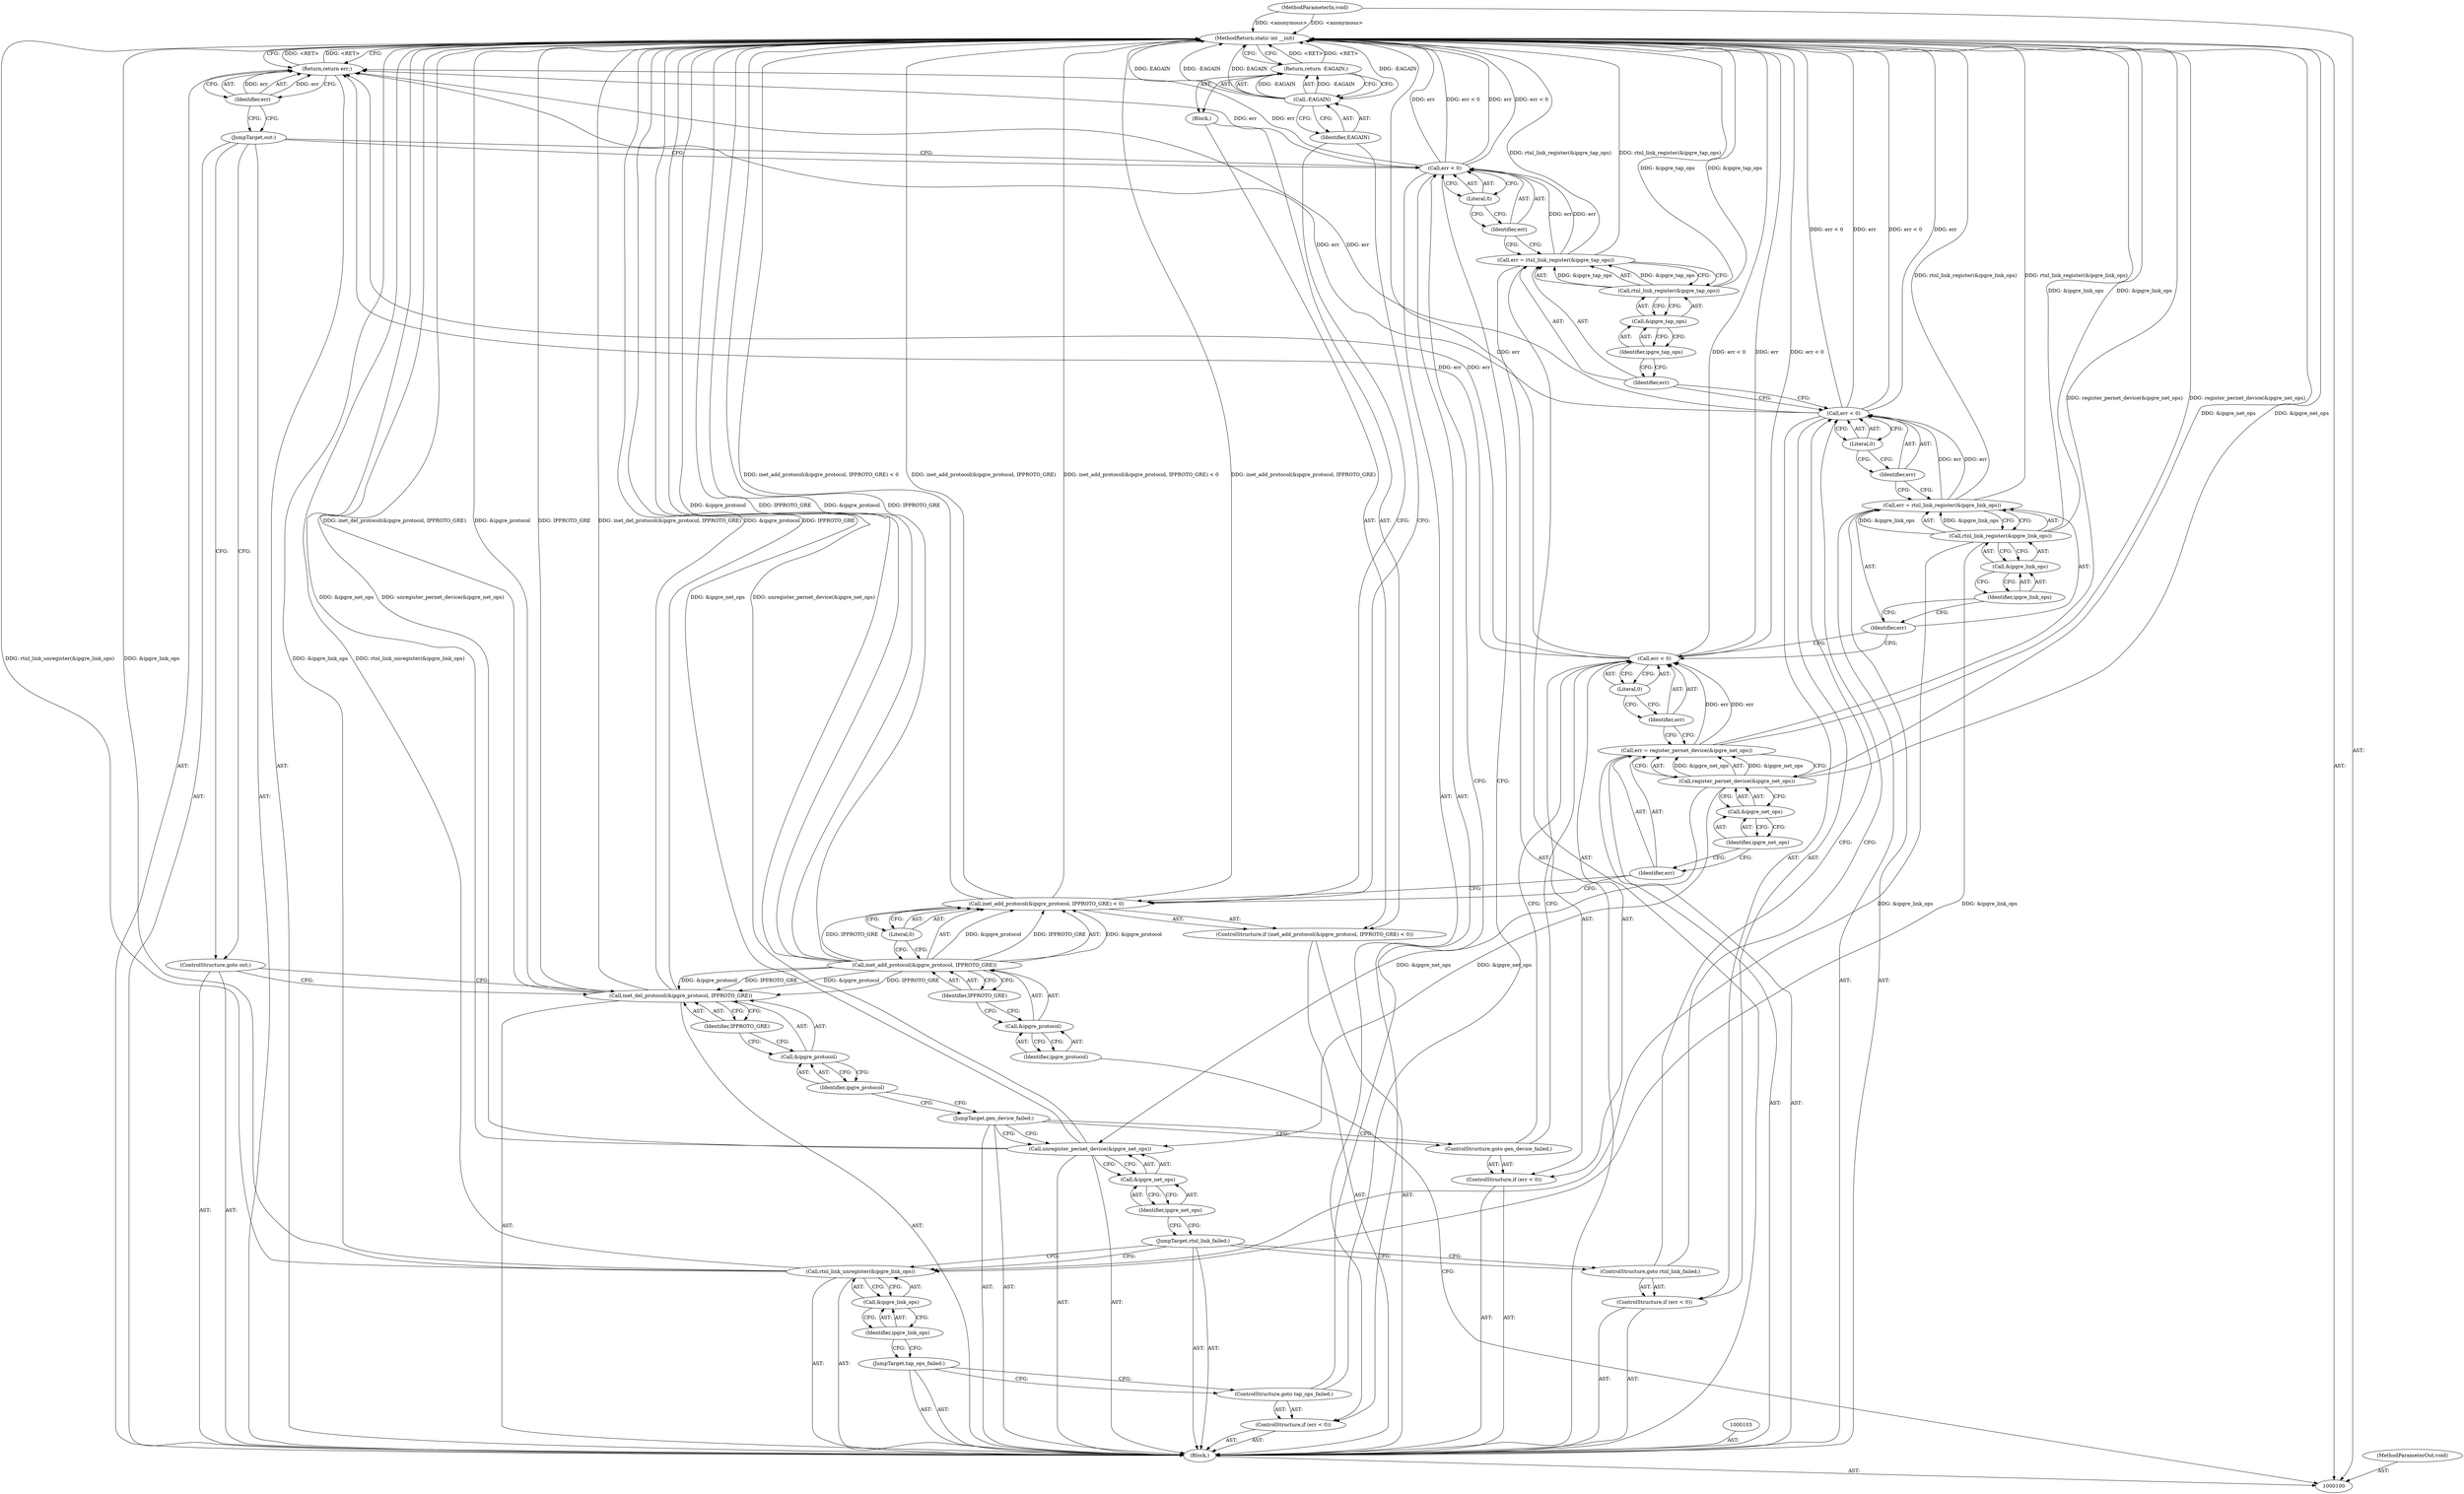 digraph "1_linux_c2892f02712e9516d72841d5c019ed6916329794_0" {
"1000162" [label="(MethodReturn,static int __init)"];
"1000101" [label="(MethodParameterIn,void)"];
"1000212" [label="(MethodParameterOut,void)"];
"1000115" [label="(Call,err = register_pernet_device(&ipgre_net_ops))"];
"1000116" [label="(Identifier,err)"];
"1000118" [label="(Call,&ipgre_net_ops)"];
"1000119" [label="(Identifier,ipgre_net_ops)"];
"1000117" [label="(Call,register_pernet_device(&ipgre_net_ops))"];
"1000123" [label="(Literal,0)"];
"1000120" [label="(ControlStructure,if (err < 0))"];
"1000121" [label="(Call,err < 0)"];
"1000122" [label="(Identifier,err)"];
"1000124" [label="(ControlStructure,goto gen_device_failed;)"];
"1000125" [label="(Call,err = rtnl_link_register(&ipgre_link_ops))"];
"1000126" [label="(Identifier,err)"];
"1000128" [label="(Call,&ipgre_link_ops)"];
"1000129" [label="(Identifier,ipgre_link_ops)"];
"1000127" [label="(Call,rtnl_link_register(&ipgre_link_ops))"];
"1000133" [label="(Literal,0)"];
"1000130" [label="(ControlStructure,if (err < 0))"];
"1000131" [label="(Call,err < 0)"];
"1000132" [label="(Identifier,err)"];
"1000134" [label="(ControlStructure,goto rtnl_link_failed;)"];
"1000135" [label="(Call,err = rtnl_link_register(&ipgre_tap_ops))"];
"1000136" [label="(Identifier,err)"];
"1000138" [label="(Call,&ipgre_tap_ops)"];
"1000139" [label="(Identifier,ipgre_tap_ops)"];
"1000137" [label="(Call,rtnl_link_register(&ipgre_tap_ops))"];
"1000102" [label="(Block,)"];
"1000140" [label="(ControlStructure,if (err < 0))"];
"1000143" [label="(Literal,0)"];
"1000141" [label="(Call,err < 0)"];
"1000142" [label="(Identifier,err)"];
"1000144" [label="(ControlStructure,goto tap_ops_failed;)"];
"1000145" [label="(JumpTarget,out:)"];
"1000146" [label="(Return,return err;)"];
"1000147" [label="(Identifier,err)"];
"1000148" [label="(JumpTarget,tap_ops_failed:)"];
"1000149" [label="(Call,rtnl_link_unregister(&ipgre_link_ops))"];
"1000150" [label="(Call,&ipgre_link_ops)"];
"1000151" [label="(Identifier,ipgre_link_ops)"];
"1000152" [label="(JumpTarget,rtnl_link_failed:)"];
"1000153" [label="(Call,unregister_pernet_device(&ipgre_net_ops))"];
"1000154" [label="(Call,&ipgre_net_ops)"];
"1000155" [label="(Identifier,ipgre_net_ops)"];
"1000156" [label="(JumpTarget,gen_device_failed:)"];
"1000157" [label="(Call,inet_del_protocol(&ipgre_protocol, IPPROTO_GRE))"];
"1000158" [label="(Call,&ipgre_protocol)"];
"1000159" [label="(Identifier,ipgre_protocol)"];
"1000160" [label="(Identifier,IPPROTO_GRE)"];
"1000161" [label="(ControlStructure,goto out;)"];
"1000104" [label="(ControlStructure,if (inet_add_protocol(&ipgre_protocol, IPPROTO_GRE) < 0))"];
"1000107" [label="(Call,&ipgre_protocol)"];
"1000108" [label="(Identifier,ipgre_protocol)"];
"1000109" [label="(Identifier,IPPROTO_GRE)"];
"1000105" [label="(Call,inet_add_protocol(&ipgre_protocol, IPPROTO_GRE) < 0)"];
"1000106" [label="(Call,inet_add_protocol(&ipgre_protocol, IPPROTO_GRE))"];
"1000110" [label="(Literal,0)"];
"1000111" [label="(Block,)"];
"1000114" [label="(Identifier,EAGAIN)"];
"1000112" [label="(Return,return -EAGAIN;)"];
"1000113" [label="(Call,-EAGAIN)"];
"1000162" -> "1000100"  [label="AST: "];
"1000162" -> "1000112"  [label="CFG: "];
"1000162" -> "1000146"  [label="CFG: "];
"1000115" -> "1000162"  [label="DDG: register_pernet_device(&ipgre_net_ops)"];
"1000141" -> "1000162"  [label="DDG: err"];
"1000141" -> "1000162"  [label="DDG: err < 0"];
"1000106" -> "1000162"  [label="DDG: &ipgre_protocol"];
"1000106" -> "1000162"  [label="DDG: IPPROTO_GRE"];
"1000157" -> "1000162"  [label="DDG: inet_del_protocol(&ipgre_protocol, IPPROTO_GRE)"];
"1000157" -> "1000162"  [label="DDG: &ipgre_protocol"];
"1000157" -> "1000162"  [label="DDG: IPPROTO_GRE"];
"1000105" -> "1000162"  [label="DDG: inet_add_protocol(&ipgre_protocol, IPPROTO_GRE) < 0"];
"1000105" -> "1000162"  [label="DDG: inet_add_protocol(&ipgre_protocol, IPPROTO_GRE)"];
"1000149" -> "1000162"  [label="DDG: rtnl_link_unregister(&ipgre_link_ops)"];
"1000149" -> "1000162"  [label="DDG: &ipgre_link_ops"];
"1000117" -> "1000162"  [label="DDG: &ipgre_net_ops"];
"1000153" -> "1000162"  [label="DDG: &ipgre_net_ops"];
"1000153" -> "1000162"  [label="DDG: unregister_pernet_device(&ipgre_net_ops)"];
"1000121" -> "1000162"  [label="DDG: err"];
"1000121" -> "1000162"  [label="DDG: err < 0"];
"1000131" -> "1000162"  [label="DDG: err < 0"];
"1000131" -> "1000162"  [label="DDG: err"];
"1000113" -> "1000162"  [label="DDG: EAGAIN"];
"1000113" -> "1000162"  [label="DDG: -EAGAIN"];
"1000125" -> "1000162"  [label="DDG: rtnl_link_register(&ipgre_link_ops)"];
"1000101" -> "1000162"  [label="DDG: <anonymous>"];
"1000127" -> "1000162"  [label="DDG: &ipgre_link_ops"];
"1000137" -> "1000162"  [label="DDG: &ipgre_tap_ops"];
"1000135" -> "1000162"  [label="DDG: rtnl_link_register(&ipgre_tap_ops)"];
"1000146" -> "1000162"  [label="DDG: <RET>"];
"1000112" -> "1000162"  [label="DDG: <RET>"];
"1000101" -> "1000100"  [label="AST: "];
"1000101" -> "1000162"  [label="DDG: <anonymous>"];
"1000212" -> "1000100"  [label="AST: "];
"1000115" -> "1000102"  [label="AST: "];
"1000115" -> "1000117"  [label="CFG: "];
"1000116" -> "1000115"  [label="AST: "];
"1000117" -> "1000115"  [label="AST: "];
"1000122" -> "1000115"  [label="CFG: "];
"1000115" -> "1000162"  [label="DDG: register_pernet_device(&ipgre_net_ops)"];
"1000117" -> "1000115"  [label="DDG: &ipgre_net_ops"];
"1000115" -> "1000121"  [label="DDG: err"];
"1000116" -> "1000115"  [label="AST: "];
"1000116" -> "1000105"  [label="CFG: "];
"1000119" -> "1000116"  [label="CFG: "];
"1000118" -> "1000117"  [label="AST: "];
"1000118" -> "1000119"  [label="CFG: "];
"1000119" -> "1000118"  [label="AST: "];
"1000117" -> "1000118"  [label="CFG: "];
"1000119" -> "1000118"  [label="AST: "];
"1000119" -> "1000116"  [label="CFG: "];
"1000118" -> "1000119"  [label="CFG: "];
"1000117" -> "1000115"  [label="AST: "];
"1000117" -> "1000118"  [label="CFG: "];
"1000118" -> "1000117"  [label="AST: "];
"1000115" -> "1000117"  [label="CFG: "];
"1000117" -> "1000162"  [label="DDG: &ipgre_net_ops"];
"1000117" -> "1000115"  [label="DDG: &ipgre_net_ops"];
"1000117" -> "1000153"  [label="DDG: &ipgre_net_ops"];
"1000123" -> "1000121"  [label="AST: "];
"1000123" -> "1000122"  [label="CFG: "];
"1000121" -> "1000123"  [label="CFG: "];
"1000120" -> "1000102"  [label="AST: "];
"1000121" -> "1000120"  [label="AST: "];
"1000124" -> "1000120"  [label="AST: "];
"1000121" -> "1000120"  [label="AST: "];
"1000121" -> "1000123"  [label="CFG: "];
"1000122" -> "1000121"  [label="AST: "];
"1000123" -> "1000121"  [label="AST: "];
"1000124" -> "1000121"  [label="CFG: "];
"1000126" -> "1000121"  [label="CFG: "];
"1000121" -> "1000162"  [label="DDG: err"];
"1000121" -> "1000162"  [label="DDG: err < 0"];
"1000115" -> "1000121"  [label="DDG: err"];
"1000121" -> "1000146"  [label="DDG: err"];
"1000122" -> "1000121"  [label="AST: "];
"1000122" -> "1000115"  [label="CFG: "];
"1000123" -> "1000122"  [label="CFG: "];
"1000124" -> "1000120"  [label="AST: "];
"1000124" -> "1000121"  [label="CFG: "];
"1000156" -> "1000124"  [label="CFG: "];
"1000125" -> "1000102"  [label="AST: "];
"1000125" -> "1000127"  [label="CFG: "];
"1000126" -> "1000125"  [label="AST: "];
"1000127" -> "1000125"  [label="AST: "];
"1000132" -> "1000125"  [label="CFG: "];
"1000125" -> "1000162"  [label="DDG: rtnl_link_register(&ipgre_link_ops)"];
"1000127" -> "1000125"  [label="DDG: &ipgre_link_ops"];
"1000125" -> "1000131"  [label="DDG: err"];
"1000126" -> "1000125"  [label="AST: "];
"1000126" -> "1000121"  [label="CFG: "];
"1000129" -> "1000126"  [label="CFG: "];
"1000128" -> "1000127"  [label="AST: "];
"1000128" -> "1000129"  [label="CFG: "];
"1000129" -> "1000128"  [label="AST: "];
"1000127" -> "1000128"  [label="CFG: "];
"1000129" -> "1000128"  [label="AST: "];
"1000129" -> "1000126"  [label="CFG: "];
"1000128" -> "1000129"  [label="CFG: "];
"1000127" -> "1000125"  [label="AST: "];
"1000127" -> "1000128"  [label="CFG: "];
"1000128" -> "1000127"  [label="AST: "];
"1000125" -> "1000127"  [label="CFG: "];
"1000127" -> "1000162"  [label="DDG: &ipgre_link_ops"];
"1000127" -> "1000125"  [label="DDG: &ipgre_link_ops"];
"1000127" -> "1000149"  [label="DDG: &ipgre_link_ops"];
"1000133" -> "1000131"  [label="AST: "];
"1000133" -> "1000132"  [label="CFG: "];
"1000131" -> "1000133"  [label="CFG: "];
"1000130" -> "1000102"  [label="AST: "];
"1000131" -> "1000130"  [label="AST: "];
"1000134" -> "1000130"  [label="AST: "];
"1000131" -> "1000130"  [label="AST: "];
"1000131" -> "1000133"  [label="CFG: "];
"1000132" -> "1000131"  [label="AST: "];
"1000133" -> "1000131"  [label="AST: "];
"1000134" -> "1000131"  [label="CFG: "];
"1000136" -> "1000131"  [label="CFG: "];
"1000131" -> "1000162"  [label="DDG: err < 0"];
"1000131" -> "1000162"  [label="DDG: err"];
"1000125" -> "1000131"  [label="DDG: err"];
"1000131" -> "1000146"  [label="DDG: err"];
"1000132" -> "1000131"  [label="AST: "];
"1000132" -> "1000125"  [label="CFG: "];
"1000133" -> "1000132"  [label="CFG: "];
"1000134" -> "1000130"  [label="AST: "];
"1000134" -> "1000131"  [label="CFG: "];
"1000152" -> "1000134"  [label="CFG: "];
"1000135" -> "1000102"  [label="AST: "];
"1000135" -> "1000137"  [label="CFG: "];
"1000136" -> "1000135"  [label="AST: "];
"1000137" -> "1000135"  [label="AST: "];
"1000142" -> "1000135"  [label="CFG: "];
"1000135" -> "1000162"  [label="DDG: rtnl_link_register(&ipgre_tap_ops)"];
"1000137" -> "1000135"  [label="DDG: &ipgre_tap_ops"];
"1000135" -> "1000141"  [label="DDG: err"];
"1000136" -> "1000135"  [label="AST: "];
"1000136" -> "1000131"  [label="CFG: "];
"1000139" -> "1000136"  [label="CFG: "];
"1000138" -> "1000137"  [label="AST: "];
"1000138" -> "1000139"  [label="CFG: "];
"1000139" -> "1000138"  [label="AST: "];
"1000137" -> "1000138"  [label="CFG: "];
"1000139" -> "1000138"  [label="AST: "];
"1000139" -> "1000136"  [label="CFG: "];
"1000138" -> "1000139"  [label="CFG: "];
"1000137" -> "1000135"  [label="AST: "];
"1000137" -> "1000138"  [label="CFG: "];
"1000138" -> "1000137"  [label="AST: "];
"1000135" -> "1000137"  [label="CFG: "];
"1000137" -> "1000162"  [label="DDG: &ipgre_tap_ops"];
"1000137" -> "1000135"  [label="DDG: &ipgre_tap_ops"];
"1000102" -> "1000100"  [label="AST: "];
"1000103" -> "1000102"  [label="AST: "];
"1000104" -> "1000102"  [label="AST: "];
"1000115" -> "1000102"  [label="AST: "];
"1000120" -> "1000102"  [label="AST: "];
"1000125" -> "1000102"  [label="AST: "];
"1000130" -> "1000102"  [label="AST: "];
"1000135" -> "1000102"  [label="AST: "];
"1000140" -> "1000102"  [label="AST: "];
"1000145" -> "1000102"  [label="AST: "];
"1000146" -> "1000102"  [label="AST: "];
"1000148" -> "1000102"  [label="AST: "];
"1000149" -> "1000102"  [label="AST: "];
"1000152" -> "1000102"  [label="AST: "];
"1000153" -> "1000102"  [label="AST: "];
"1000156" -> "1000102"  [label="AST: "];
"1000157" -> "1000102"  [label="AST: "];
"1000161" -> "1000102"  [label="AST: "];
"1000140" -> "1000102"  [label="AST: "];
"1000141" -> "1000140"  [label="AST: "];
"1000144" -> "1000140"  [label="AST: "];
"1000143" -> "1000141"  [label="AST: "];
"1000143" -> "1000142"  [label="CFG: "];
"1000141" -> "1000143"  [label="CFG: "];
"1000141" -> "1000140"  [label="AST: "];
"1000141" -> "1000143"  [label="CFG: "];
"1000142" -> "1000141"  [label="AST: "];
"1000143" -> "1000141"  [label="AST: "];
"1000144" -> "1000141"  [label="CFG: "];
"1000145" -> "1000141"  [label="CFG: "];
"1000141" -> "1000162"  [label="DDG: err"];
"1000141" -> "1000162"  [label="DDG: err < 0"];
"1000135" -> "1000141"  [label="DDG: err"];
"1000141" -> "1000146"  [label="DDG: err"];
"1000142" -> "1000141"  [label="AST: "];
"1000142" -> "1000135"  [label="CFG: "];
"1000143" -> "1000142"  [label="CFG: "];
"1000144" -> "1000140"  [label="AST: "];
"1000144" -> "1000141"  [label="CFG: "];
"1000148" -> "1000144"  [label="CFG: "];
"1000145" -> "1000102"  [label="AST: "];
"1000145" -> "1000141"  [label="CFG: "];
"1000145" -> "1000161"  [label="CFG: "];
"1000147" -> "1000145"  [label="CFG: "];
"1000146" -> "1000102"  [label="AST: "];
"1000146" -> "1000147"  [label="CFG: "];
"1000147" -> "1000146"  [label="AST: "];
"1000162" -> "1000146"  [label="CFG: "];
"1000146" -> "1000162"  [label="DDG: <RET>"];
"1000147" -> "1000146"  [label="DDG: err"];
"1000141" -> "1000146"  [label="DDG: err"];
"1000131" -> "1000146"  [label="DDG: err"];
"1000121" -> "1000146"  [label="DDG: err"];
"1000147" -> "1000146"  [label="AST: "];
"1000147" -> "1000145"  [label="CFG: "];
"1000146" -> "1000147"  [label="CFG: "];
"1000147" -> "1000146"  [label="DDG: err"];
"1000148" -> "1000102"  [label="AST: "];
"1000148" -> "1000144"  [label="CFG: "];
"1000151" -> "1000148"  [label="CFG: "];
"1000149" -> "1000102"  [label="AST: "];
"1000149" -> "1000150"  [label="CFG: "];
"1000150" -> "1000149"  [label="AST: "];
"1000152" -> "1000149"  [label="CFG: "];
"1000149" -> "1000162"  [label="DDG: rtnl_link_unregister(&ipgre_link_ops)"];
"1000149" -> "1000162"  [label="DDG: &ipgre_link_ops"];
"1000127" -> "1000149"  [label="DDG: &ipgre_link_ops"];
"1000150" -> "1000149"  [label="AST: "];
"1000150" -> "1000151"  [label="CFG: "];
"1000151" -> "1000150"  [label="AST: "];
"1000149" -> "1000150"  [label="CFG: "];
"1000151" -> "1000150"  [label="AST: "];
"1000151" -> "1000148"  [label="CFG: "];
"1000150" -> "1000151"  [label="CFG: "];
"1000152" -> "1000102"  [label="AST: "];
"1000152" -> "1000149"  [label="CFG: "];
"1000152" -> "1000134"  [label="CFG: "];
"1000155" -> "1000152"  [label="CFG: "];
"1000153" -> "1000102"  [label="AST: "];
"1000153" -> "1000154"  [label="CFG: "];
"1000154" -> "1000153"  [label="AST: "];
"1000156" -> "1000153"  [label="CFG: "];
"1000153" -> "1000162"  [label="DDG: &ipgre_net_ops"];
"1000153" -> "1000162"  [label="DDG: unregister_pernet_device(&ipgre_net_ops)"];
"1000117" -> "1000153"  [label="DDG: &ipgre_net_ops"];
"1000154" -> "1000153"  [label="AST: "];
"1000154" -> "1000155"  [label="CFG: "];
"1000155" -> "1000154"  [label="AST: "];
"1000153" -> "1000154"  [label="CFG: "];
"1000155" -> "1000154"  [label="AST: "];
"1000155" -> "1000152"  [label="CFG: "];
"1000154" -> "1000155"  [label="CFG: "];
"1000156" -> "1000102"  [label="AST: "];
"1000156" -> "1000153"  [label="CFG: "];
"1000156" -> "1000124"  [label="CFG: "];
"1000159" -> "1000156"  [label="CFG: "];
"1000157" -> "1000102"  [label="AST: "];
"1000157" -> "1000160"  [label="CFG: "];
"1000158" -> "1000157"  [label="AST: "];
"1000160" -> "1000157"  [label="AST: "];
"1000161" -> "1000157"  [label="CFG: "];
"1000157" -> "1000162"  [label="DDG: inet_del_protocol(&ipgre_protocol, IPPROTO_GRE)"];
"1000157" -> "1000162"  [label="DDG: &ipgre_protocol"];
"1000157" -> "1000162"  [label="DDG: IPPROTO_GRE"];
"1000106" -> "1000157"  [label="DDG: &ipgre_protocol"];
"1000106" -> "1000157"  [label="DDG: IPPROTO_GRE"];
"1000158" -> "1000157"  [label="AST: "];
"1000158" -> "1000159"  [label="CFG: "];
"1000159" -> "1000158"  [label="AST: "];
"1000160" -> "1000158"  [label="CFG: "];
"1000159" -> "1000158"  [label="AST: "];
"1000159" -> "1000156"  [label="CFG: "];
"1000158" -> "1000159"  [label="CFG: "];
"1000160" -> "1000157"  [label="AST: "];
"1000160" -> "1000158"  [label="CFG: "];
"1000157" -> "1000160"  [label="CFG: "];
"1000161" -> "1000102"  [label="AST: "];
"1000161" -> "1000157"  [label="CFG: "];
"1000145" -> "1000161"  [label="CFG: "];
"1000104" -> "1000102"  [label="AST: "];
"1000105" -> "1000104"  [label="AST: "];
"1000111" -> "1000104"  [label="AST: "];
"1000107" -> "1000106"  [label="AST: "];
"1000107" -> "1000108"  [label="CFG: "];
"1000108" -> "1000107"  [label="AST: "];
"1000109" -> "1000107"  [label="CFG: "];
"1000108" -> "1000107"  [label="AST: "];
"1000108" -> "1000100"  [label="CFG: "];
"1000107" -> "1000108"  [label="CFG: "];
"1000109" -> "1000106"  [label="AST: "];
"1000109" -> "1000107"  [label="CFG: "];
"1000106" -> "1000109"  [label="CFG: "];
"1000105" -> "1000104"  [label="AST: "];
"1000105" -> "1000110"  [label="CFG: "];
"1000106" -> "1000105"  [label="AST: "];
"1000110" -> "1000105"  [label="AST: "];
"1000114" -> "1000105"  [label="CFG: "];
"1000116" -> "1000105"  [label="CFG: "];
"1000105" -> "1000162"  [label="DDG: inet_add_protocol(&ipgre_protocol, IPPROTO_GRE) < 0"];
"1000105" -> "1000162"  [label="DDG: inet_add_protocol(&ipgre_protocol, IPPROTO_GRE)"];
"1000106" -> "1000105"  [label="DDG: &ipgre_protocol"];
"1000106" -> "1000105"  [label="DDG: IPPROTO_GRE"];
"1000106" -> "1000105"  [label="AST: "];
"1000106" -> "1000109"  [label="CFG: "];
"1000107" -> "1000106"  [label="AST: "];
"1000109" -> "1000106"  [label="AST: "];
"1000110" -> "1000106"  [label="CFG: "];
"1000106" -> "1000162"  [label="DDG: &ipgre_protocol"];
"1000106" -> "1000162"  [label="DDG: IPPROTO_GRE"];
"1000106" -> "1000105"  [label="DDG: &ipgre_protocol"];
"1000106" -> "1000105"  [label="DDG: IPPROTO_GRE"];
"1000106" -> "1000157"  [label="DDG: &ipgre_protocol"];
"1000106" -> "1000157"  [label="DDG: IPPROTO_GRE"];
"1000110" -> "1000105"  [label="AST: "];
"1000110" -> "1000106"  [label="CFG: "];
"1000105" -> "1000110"  [label="CFG: "];
"1000111" -> "1000104"  [label="AST: "];
"1000112" -> "1000111"  [label="AST: "];
"1000114" -> "1000113"  [label="AST: "];
"1000114" -> "1000105"  [label="CFG: "];
"1000113" -> "1000114"  [label="CFG: "];
"1000112" -> "1000111"  [label="AST: "];
"1000112" -> "1000113"  [label="CFG: "];
"1000113" -> "1000112"  [label="AST: "];
"1000162" -> "1000112"  [label="CFG: "];
"1000112" -> "1000162"  [label="DDG: <RET>"];
"1000113" -> "1000112"  [label="DDG: -EAGAIN"];
"1000113" -> "1000112"  [label="AST: "];
"1000113" -> "1000114"  [label="CFG: "];
"1000114" -> "1000113"  [label="AST: "];
"1000112" -> "1000113"  [label="CFG: "];
"1000113" -> "1000162"  [label="DDG: EAGAIN"];
"1000113" -> "1000162"  [label="DDG: -EAGAIN"];
"1000113" -> "1000112"  [label="DDG: -EAGAIN"];
}
